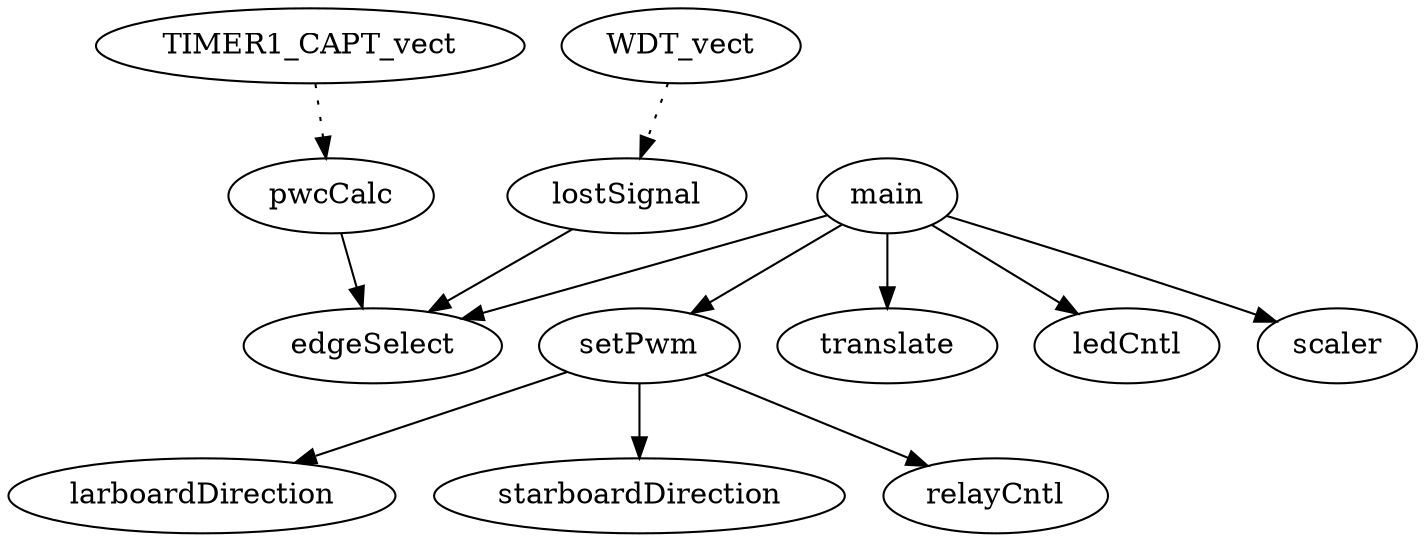 digraph callgraph {
"setPwm" -> "larboardDirection" [style=solid];
"setPwm" -> "starboardDirection" [style=solid];
"setPwm" -> "relayCntl" [style=solid];
"pwcCalc" -> "edgeSelect" [style=solid];
"TIMER1_CAPT_vect" -> "pwcCalc" [style=dotted];
"lostSignal" -> "edgeSelect" [style=solid];
"main" -> "translate" [style=solid];
"main" -> "edgeSelect" [style=solid];
"main" -> "setPwm" [style=solid];
"main" -> "ledCntl" [style=solid];
"main" -> "scaler" [style=solid];
"WDT_vect" -> "lostSignal" [style=dotted];
}
